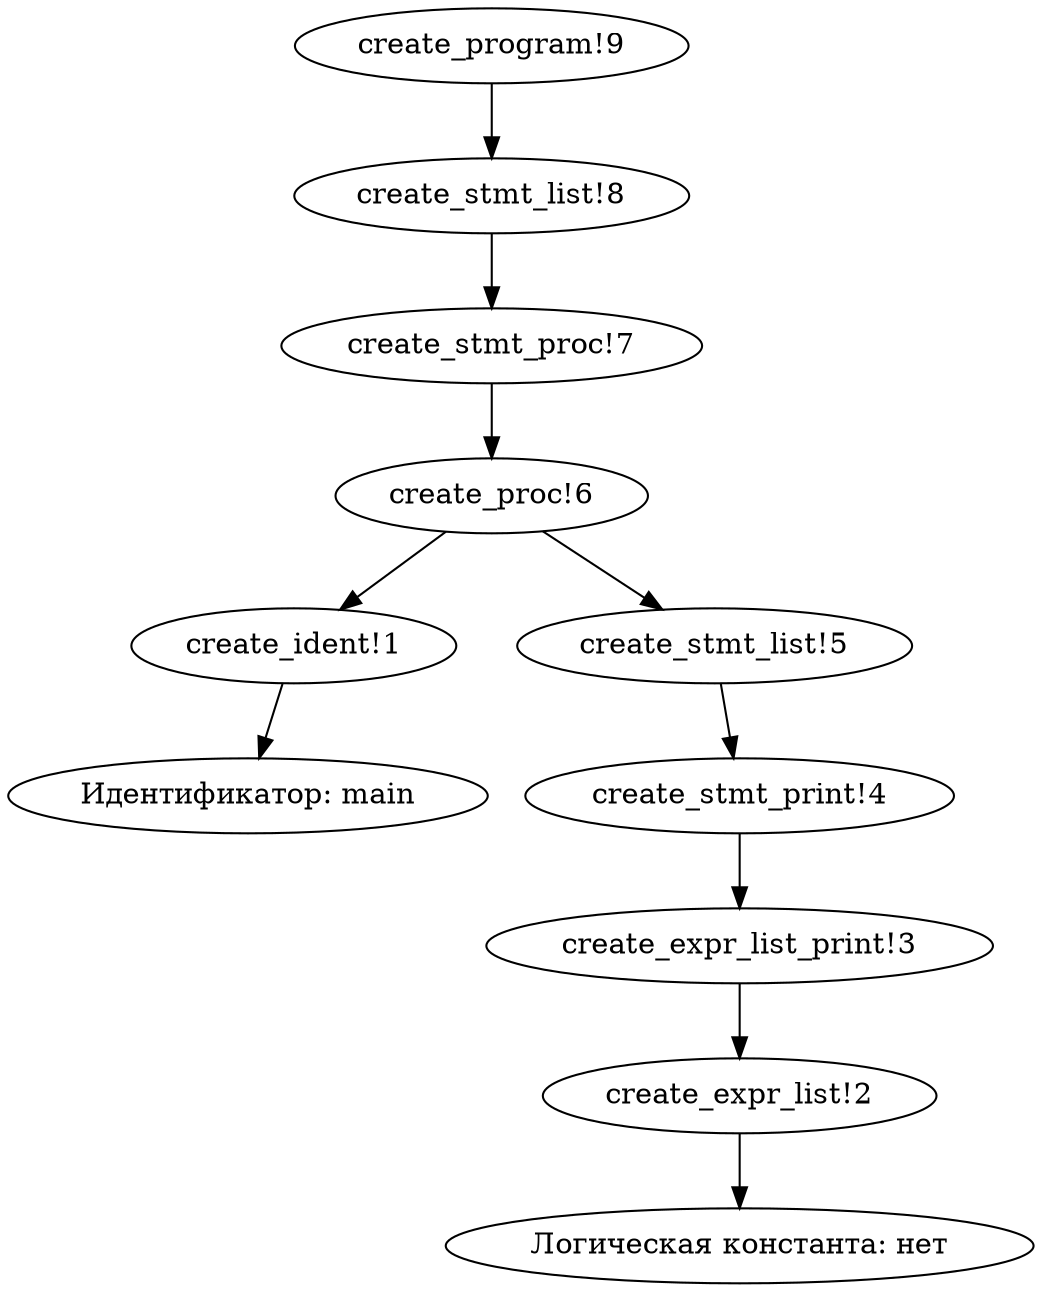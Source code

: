 digraph KumirTree {
"create_ident!1" -> "Идентификатор: main";
"create_expr_list!2" -> "Логическая константа: нет";
"create_expr_list_print!3" -> "create_expr_list!2";
"create_stmt_print!4" -> "create_expr_list_print!3";
"create_stmt_list!5" -> "create_stmt_print!4";
"create_proc!6" -> "create_ident!1";
"create_proc!6" -> "create_stmt_list!5";
"create_stmt_proc!7" -> "create_proc!6";
"create_stmt_list!8" -> "create_stmt_proc!7";
"create_program!9" -> "create_stmt_list!8";
 } 